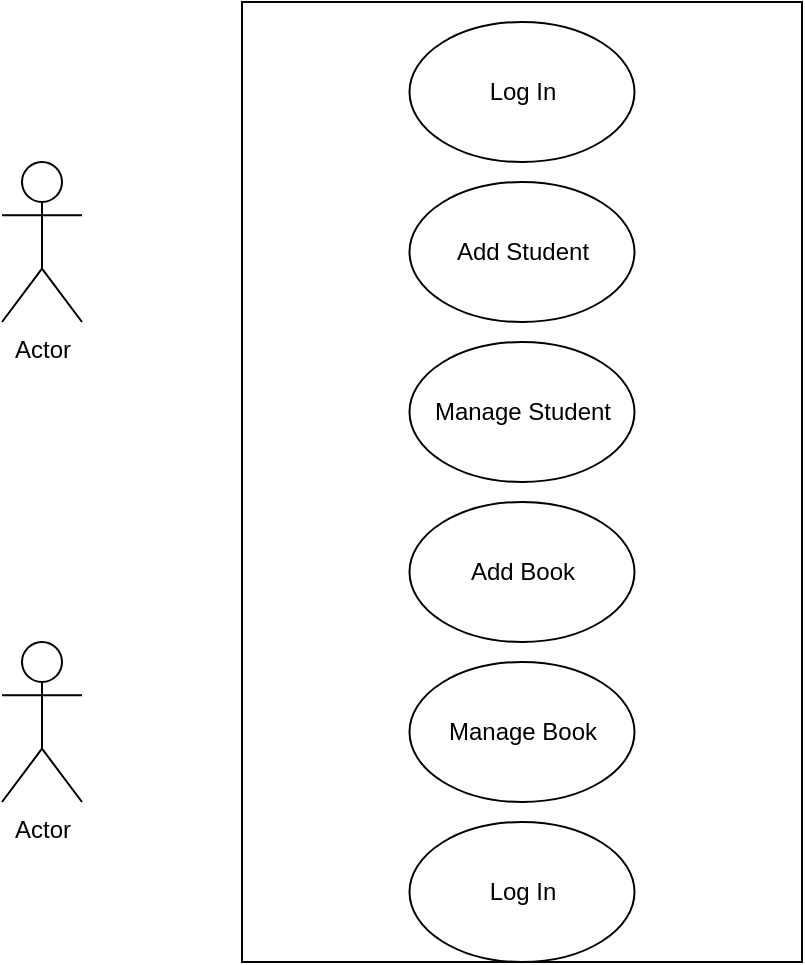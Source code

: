 <mxfile version="22.1.0" type="github">
  <diagram name="Page-1" id="JqbXBvx72ZZyYqK1889p">
    <mxGraphModel dx="880" dy="468" grid="1" gridSize="10" guides="1" tooltips="1" connect="1" arrows="1" fold="1" page="1" pageScale="1" pageWidth="850" pageHeight="1100" math="0" shadow="0">
      <root>
        <mxCell id="0" />
        <mxCell id="1" parent="0" />
        <mxCell id="itMkBh5yz5OK9GTrzqtW-1" value="Actor" style="shape=umlActor;verticalLabelPosition=bottom;verticalAlign=top;html=1;outlineConnect=0;" vertex="1" parent="1">
          <mxGeometry x="160" y="160" width="40" height="80" as="geometry" />
        </mxCell>
        <mxCell id="itMkBh5yz5OK9GTrzqtW-2" value="Actor" style="shape=umlActor;verticalLabelPosition=bottom;verticalAlign=top;html=1;outlineConnect=0;" vertex="1" parent="1">
          <mxGeometry x="160" y="400" width="40" height="80" as="geometry" />
        </mxCell>
        <mxCell id="itMkBh5yz5OK9GTrzqtW-7" value="" style="rounded=0;whiteSpace=wrap;html=1;fillColor=none;" vertex="1" parent="1">
          <mxGeometry x="280" y="80" width="280" height="480" as="geometry" />
        </mxCell>
        <mxCell id="itMkBh5yz5OK9GTrzqtW-8" value="Log In" style="ellipse;whiteSpace=wrap;html=1;fillColor=none;" vertex="1" parent="1">
          <mxGeometry x="363.75" y="90" width="112.5" height="70" as="geometry" />
        </mxCell>
        <mxCell id="itMkBh5yz5OK9GTrzqtW-9" value="Add Student" style="ellipse;whiteSpace=wrap;html=1;fillColor=none;" vertex="1" parent="1">
          <mxGeometry x="363.75" y="170" width="112.5" height="70" as="geometry" />
        </mxCell>
        <mxCell id="itMkBh5yz5OK9GTrzqtW-10" value="Manage Student" style="ellipse;whiteSpace=wrap;html=1;fillColor=none;" vertex="1" parent="1">
          <mxGeometry x="363.75" y="250" width="112.5" height="70" as="geometry" />
        </mxCell>
        <mxCell id="itMkBh5yz5OK9GTrzqtW-13" value="Add Book" style="ellipse;whiteSpace=wrap;html=1;fillColor=none;" vertex="1" parent="1">
          <mxGeometry x="363.75" y="330" width="112.5" height="70" as="geometry" />
        </mxCell>
        <mxCell id="itMkBh5yz5OK9GTrzqtW-16" value="Manage Book" style="ellipse;whiteSpace=wrap;html=1;fillColor=none;" vertex="1" parent="1">
          <mxGeometry x="363.75" y="410" width="112.5" height="70" as="geometry" />
        </mxCell>
        <mxCell id="itMkBh5yz5OK9GTrzqtW-17" value="Log In" style="ellipse;whiteSpace=wrap;html=1;fillColor=none;" vertex="1" parent="1">
          <mxGeometry x="363.75" y="490" width="112.5" height="70" as="geometry" />
        </mxCell>
      </root>
    </mxGraphModel>
  </diagram>
</mxfile>
